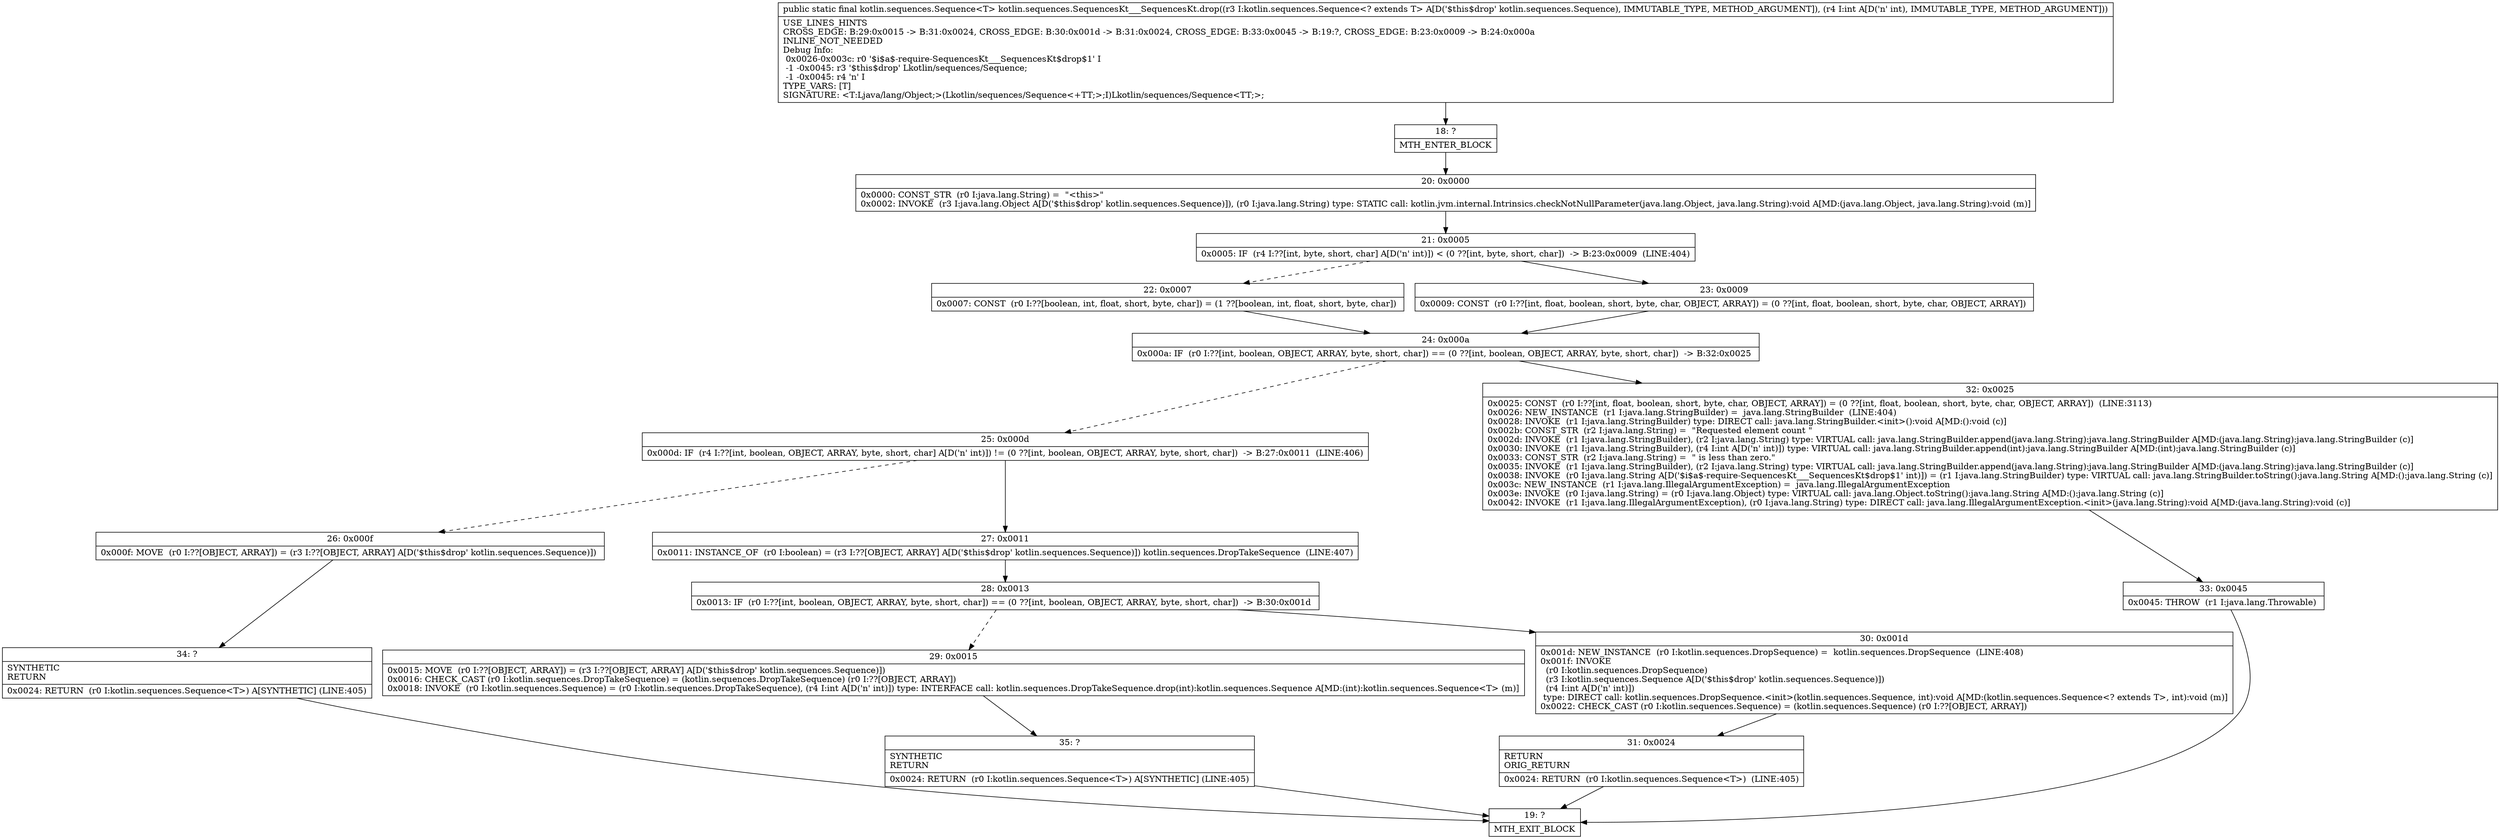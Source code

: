 digraph "CFG forkotlin.sequences.SequencesKt___SequencesKt.drop(Lkotlin\/sequences\/Sequence;I)Lkotlin\/sequences\/Sequence;" {
Node_18 [shape=record,label="{18\:\ ?|MTH_ENTER_BLOCK\l}"];
Node_20 [shape=record,label="{20\:\ 0x0000|0x0000: CONST_STR  (r0 I:java.lang.String) =  \"\<this\>\" \l0x0002: INVOKE  (r3 I:java.lang.Object A[D('$this$drop' kotlin.sequences.Sequence)]), (r0 I:java.lang.String) type: STATIC call: kotlin.jvm.internal.Intrinsics.checkNotNullParameter(java.lang.Object, java.lang.String):void A[MD:(java.lang.Object, java.lang.String):void (m)]\l}"];
Node_21 [shape=record,label="{21\:\ 0x0005|0x0005: IF  (r4 I:??[int, byte, short, char] A[D('n' int)]) \< (0 ??[int, byte, short, char])  \-\> B:23:0x0009  (LINE:404)\l}"];
Node_22 [shape=record,label="{22\:\ 0x0007|0x0007: CONST  (r0 I:??[boolean, int, float, short, byte, char]) = (1 ??[boolean, int, float, short, byte, char]) \l}"];
Node_24 [shape=record,label="{24\:\ 0x000a|0x000a: IF  (r0 I:??[int, boolean, OBJECT, ARRAY, byte, short, char]) == (0 ??[int, boolean, OBJECT, ARRAY, byte, short, char])  \-\> B:32:0x0025 \l}"];
Node_25 [shape=record,label="{25\:\ 0x000d|0x000d: IF  (r4 I:??[int, boolean, OBJECT, ARRAY, byte, short, char] A[D('n' int)]) != (0 ??[int, boolean, OBJECT, ARRAY, byte, short, char])  \-\> B:27:0x0011  (LINE:406)\l}"];
Node_26 [shape=record,label="{26\:\ 0x000f|0x000f: MOVE  (r0 I:??[OBJECT, ARRAY]) = (r3 I:??[OBJECT, ARRAY] A[D('$this$drop' kotlin.sequences.Sequence)]) \l}"];
Node_34 [shape=record,label="{34\:\ ?|SYNTHETIC\lRETURN\l|0x0024: RETURN  (r0 I:kotlin.sequences.Sequence\<T\>) A[SYNTHETIC] (LINE:405)\l}"];
Node_19 [shape=record,label="{19\:\ ?|MTH_EXIT_BLOCK\l}"];
Node_27 [shape=record,label="{27\:\ 0x0011|0x0011: INSTANCE_OF  (r0 I:boolean) = (r3 I:??[OBJECT, ARRAY] A[D('$this$drop' kotlin.sequences.Sequence)]) kotlin.sequences.DropTakeSequence  (LINE:407)\l}"];
Node_28 [shape=record,label="{28\:\ 0x0013|0x0013: IF  (r0 I:??[int, boolean, OBJECT, ARRAY, byte, short, char]) == (0 ??[int, boolean, OBJECT, ARRAY, byte, short, char])  \-\> B:30:0x001d \l}"];
Node_29 [shape=record,label="{29\:\ 0x0015|0x0015: MOVE  (r0 I:??[OBJECT, ARRAY]) = (r3 I:??[OBJECT, ARRAY] A[D('$this$drop' kotlin.sequences.Sequence)]) \l0x0016: CHECK_CAST (r0 I:kotlin.sequences.DropTakeSequence) = (kotlin.sequences.DropTakeSequence) (r0 I:??[OBJECT, ARRAY]) \l0x0018: INVOKE  (r0 I:kotlin.sequences.Sequence) = (r0 I:kotlin.sequences.DropTakeSequence), (r4 I:int A[D('n' int)]) type: INTERFACE call: kotlin.sequences.DropTakeSequence.drop(int):kotlin.sequences.Sequence A[MD:(int):kotlin.sequences.Sequence\<T\> (m)]\l}"];
Node_35 [shape=record,label="{35\:\ ?|SYNTHETIC\lRETURN\l|0x0024: RETURN  (r0 I:kotlin.sequences.Sequence\<T\>) A[SYNTHETIC] (LINE:405)\l}"];
Node_30 [shape=record,label="{30\:\ 0x001d|0x001d: NEW_INSTANCE  (r0 I:kotlin.sequences.DropSequence) =  kotlin.sequences.DropSequence  (LINE:408)\l0x001f: INVOKE  \l  (r0 I:kotlin.sequences.DropSequence)\l  (r3 I:kotlin.sequences.Sequence A[D('$this$drop' kotlin.sequences.Sequence)])\l  (r4 I:int A[D('n' int)])\l type: DIRECT call: kotlin.sequences.DropSequence.\<init\>(kotlin.sequences.Sequence, int):void A[MD:(kotlin.sequences.Sequence\<? extends T\>, int):void (m)]\l0x0022: CHECK_CAST (r0 I:kotlin.sequences.Sequence) = (kotlin.sequences.Sequence) (r0 I:??[OBJECT, ARRAY]) \l}"];
Node_31 [shape=record,label="{31\:\ 0x0024|RETURN\lORIG_RETURN\l|0x0024: RETURN  (r0 I:kotlin.sequences.Sequence\<T\>)  (LINE:405)\l}"];
Node_32 [shape=record,label="{32\:\ 0x0025|0x0025: CONST  (r0 I:??[int, float, boolean, short, byte, char, OBJECT, ARRAY]) = (0 ??[int, float, boolean, short, byte, char, OBJECT, ARRAY])  (LINE:3113)\l0x0026: NEW_INSTANCE  (r1 I:java.lang.StringBuilder) =  java.lang.StringBuilder  (LINE:404)\l0x0028: INVOKE  (r1 I:java.lang.StringBuilder) type: DIRECT call: java.lang.StringBuilder.\<init\>():void A[MD:():void (c)]\l0x002b: CONST_STR  (r2 I:java.lang.String) =  \"Requested element count \" \l0x002d: INVOKE  (r1 I:java.lang.StringBuilder), (r2 I:java.lang.String) type: VIRTUAL call: java.lang.StringBuilder.append(java.lang.String):java.lang.StringBuilder A[MD:(java.lang.String):java.lang.StringBuilder (c)]\l0x0030: INVOKE  (r1 I:java.lang.StringBuilder), (r4 I:int A[D('n' int)]) type: VIRTUAL call: java.lang.StringBuilder.append(int):java.lang.StringBuilder A[MD:(int):java.lang.StringBuilder (c)]\l0x0033: CONST_STR  (r2 I:java.lang.String) =  \" is less than zero.\" \l0x0035: INVOKE  (r1 I:java.lang.StringBuilder), (r2 I:java.lang.String) type: VIRTUAL call: java.lang.StringBuilder.append(java.lang.String):java.lang.StringBuilder A[MD:(java.lang.String):java.lang.StringBuilder (c)]\l0x0038: INVOKE  (r0 I:java.lang.String A[D('$i$a$\-require\-SequencesKt___SequencesKt$drop$1' int)]) = (r1 I:java.lang.StringBuilder) type: VIRTUAL call: java.lang.StringBuilder.toString():java.lang.String A[MD:():java.lang.String (c)]\l0x003c: NEW_INSTANCE  (r1 I:java.lang.IllegalArgumentException) =  java.lang.IllegalArgumentException \l0x003e: INVOKE  (r0 I:java.lang.String) = (r0 I:java.lang.Object) type: VIRTUAL call: java.lang.Object.toString():java.lang.String A[MD:():java.lang.String (c)]\l0x0042: INVOKE  (r1 I:java.lang.IllegalArgumentException), (r0 I:java.lang.String) type: DIRECT call: java.lang.IllegalArgumentException.\<init\>(java.lang.String):void A[MD:(java.lang.String):void (c)]\l}"];
Node_33 [shape=record,label="{33\:\ 0x0045|0x0045: THROW  (r1 I:java.lang.Throwable) \l}"];
Node_23 [shape=record,label="{23\:\ 0x0009|0x0009: CONST  (r0 I:??[int, float, boolean, short, byte, char, OBJECT, ARRAY]) = (0 ??[int, float, boolean, short, byte, char, OBJECT, ARRAY]) \l}"];
MethodNode[shape=record,label="{public static final kotlin.sequences.Sequence\<T\> kotlin.sequences.SequencesKt___SequencesKt.drop((r3 I:kotlin.sequences.Sequence\<? extends T\> A[D('$this$drop' kotlin.sequences.Sequence), IMMUTABLE_TYPE, METHOD_ARGUMENT]), (r4 I:int A[D('n' int), IMMUTABLE_TYPE, METHOD_ARGUMENT]))  | USE_LINES_HINTS\lCROSS_EDGE: B:29:0x0015 \-\> B:31:0x0024, CROSS_EDGE: B:30:0x001d \-\> B:31:0x0024, CROSS_EDGE: B:33:0x0045 \-\> B:19:?, CROSS_EDGE: B:23:0x0009 \-\> B:24:0x000a\lINLINE_NOT_NEEDED\lDebug Info:\l  0x0026\-0x003c: r0 '$i$a$\-require\-SequencesKt___SequencesKt$drop$1' I\l  \-1 \-0x0045: r3 '$this$drop' Lkotlin\/sequences\/Sequence;\l  \-1 \-0x0045: r4 'n' I\lTYPE_VARS: [T]\lSIGNATURE: \<T:Ljava\/lang\/Object;\>(Lkotlin\/sequences\/Sequence\<+TT;\>;I)Lkotlin\/sequences\/Sequence\<TT;\>;\l}"];
MethodNode -> Node_18;Node_18 -> Node_20;
Node_20 -> Node_21;
Node_21 -> Node_22[style=dashed];
Node_21 -> Node_23;
Node_22 -> Node_24;
Node_24 -> Node_25[style=dashed];
Node_24 -> Node_32;
Node_25 -> Node_26[style=dashed];
Node_25 -> Node_27;
Node_26 -> Node_34;
Node_34 -> Node_19;
Node_27 -> Node_28;
Node_28 -> Node_29[style=dashed];
Node_28 -> Node_30;
Node_29 -> Node_35;
Node_35 -> Node_19;
Node_30 -> Node_31;
Node_31 -> Node_19;
Node_32 -> Node_33;
Node_33 -> Node_19;
Node_23 -> Node_24;
}

